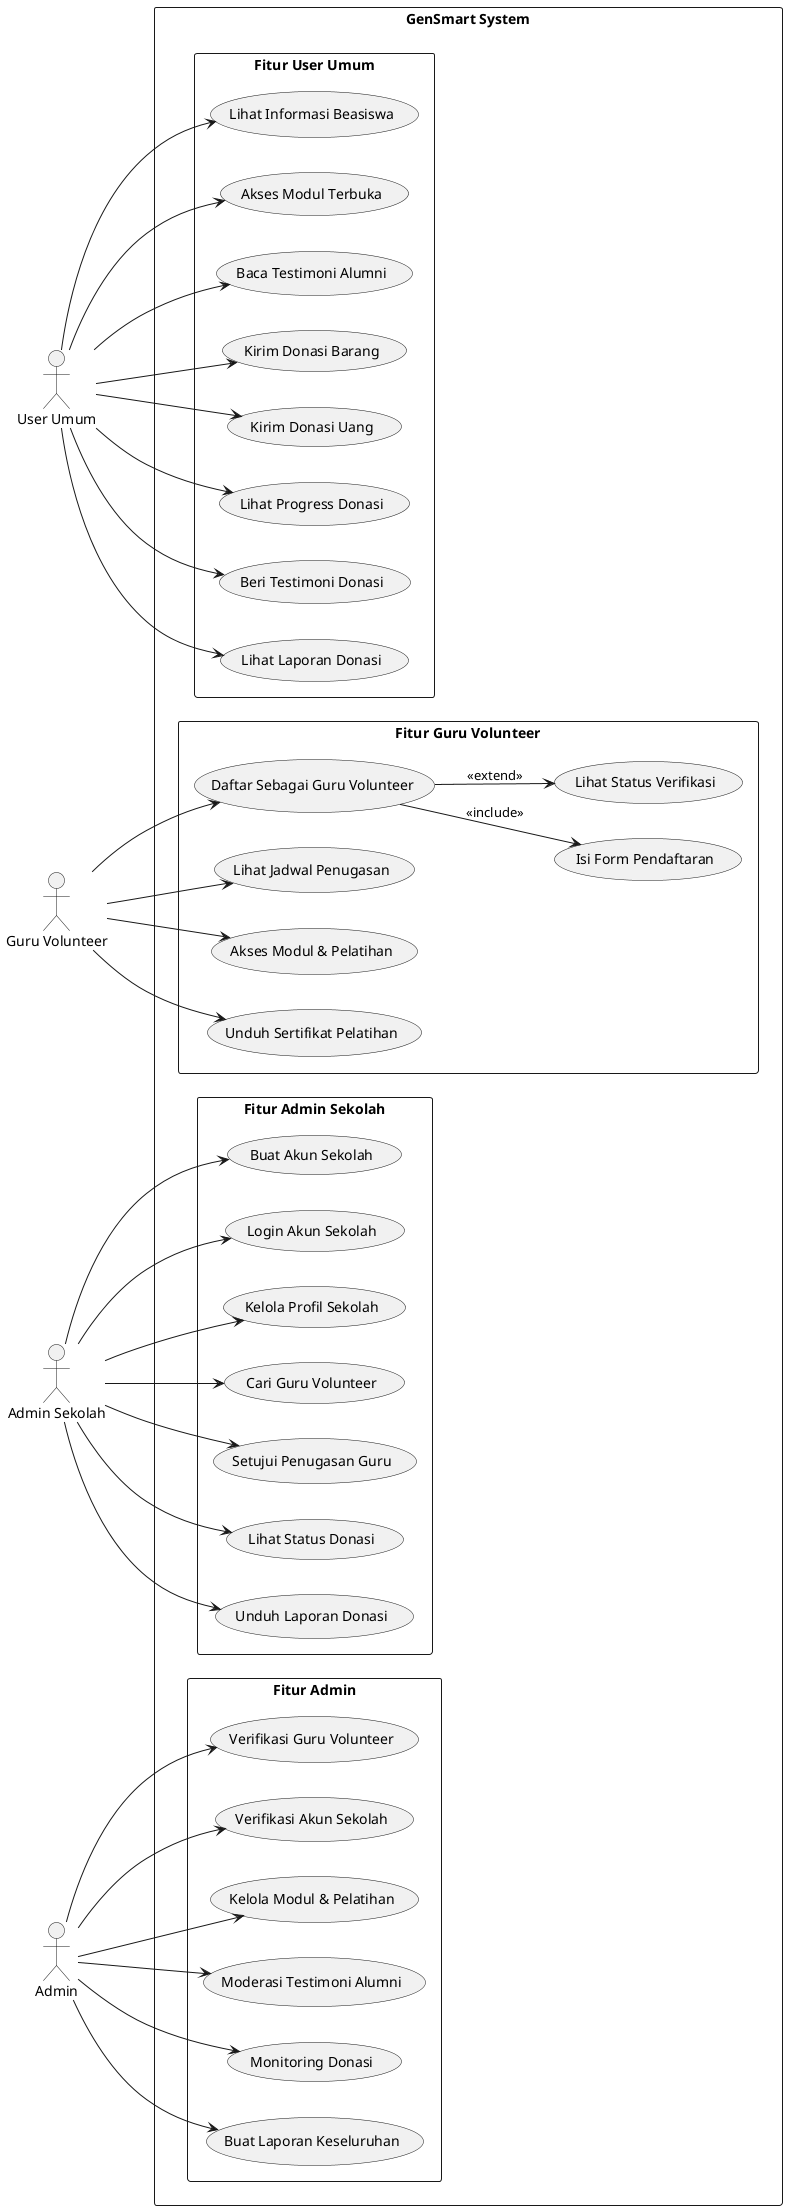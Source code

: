 @startuml "GenSmart System"
left to right direction
skinparam packageStyle rectangle

actor "User Umum" as User
actor "Guru Volunteer" as Volunteer
actor "Admin Sekolah" as SchoolAdmin
actor "Admin" as Admin

rectangle "GenSmart System" {

  package "Fitur User Umum" {
    usecase UC1 as "Lihat Informasi Beasiswa"
    usecase UC2 as "Akses Modul Terbuka"
    usecase UC3 as "Baca Testimoni Alumni"
    usecase UC10 as "Kirim Donasi Barang"
    usecase UC11 as "Kirim Donasi Uang"
    usecase UC12 as "Lihat Progress Donasi"
    usecase UC13 as "Beri Testimoni Donasi"
    usecase UC14 as "Lihat Laporan Donasi"
  }

  package "Fitur Guru Volunteer" {
    usecase UC4 as "Daftar Sebagai Guru Volunteer"
    usecase UC5 as "Isi Form Pendaftaran"
    usecase UC6 as "Lihat Status Verifikasi"
    usecase UC7 as "Lihat Jadwal Penugasan"
    usecase UC8 as "Akses Modul & Pelatihan"
    usecase UC9 as "Unduh Sertifikat Pelatihan"
  }

  package "Fitur Admin Sekolah" {
    usecase UC15 as "Buat Akun Sekolah"
    usecase UC16 as "Login Akun Sekolah"
    usecase UC17 as "Kelola Profil Sekolah"
    usecase UC18 as "Cari Guru Volunteer"
    usecase UC19 as "Setujui Penugasan Guru"
    usecase UC20 as "Lihat Status Donasi"
    usecase UC21 as "Unduh Laporan Donasi"
  }

  package "Fitur Admin" {
    usecase UC22 as "Verifikasi Guru Volunteer"
    usecase UC23 as "Verifikasi Akun Sekolah"
    usecase UC24 as "Kelola Modul & Pelatihan"
    usecase UC25 as "Moderasi Testimoni Alumni"
    usecase UC26 as "Monitoring Donasi"
    usecase UC27 as "Buat Laporan Keseluruhan"
  }
}

'--- Relasi User Umum ---
User --> UC1
User --> UC2
User --> UC3
User --> UC10
User --> UC11
User --> UC12
User --> UC13
User --> UC14

'--- Relasi Guru Volunteer ---
Volunteer --> UC4
UC4 --> UC5 : <<include>>
UC4 --> UC6 : <<extend>>
Volunteer --> UC7
Volunteer --> UC8
Volunteer --> UC9

'--- Relasi Admin Sekolah ---
SchoolAdmin --> UC15
SchoolAdmin --> UC16
SchoolAdmin --> UC17
SchoolAdmin --> UC18
SchoolAdmin --> UC19
SchoolAdmin --> UC20
SchoolAdmin --> UC21

'--- Relasi Admin ---
Admin --> UC22
Admin --> UC23
Admin --> UC24
Admin --> UC25
Admin --> UC26
Admin --> UC27

@enduml

